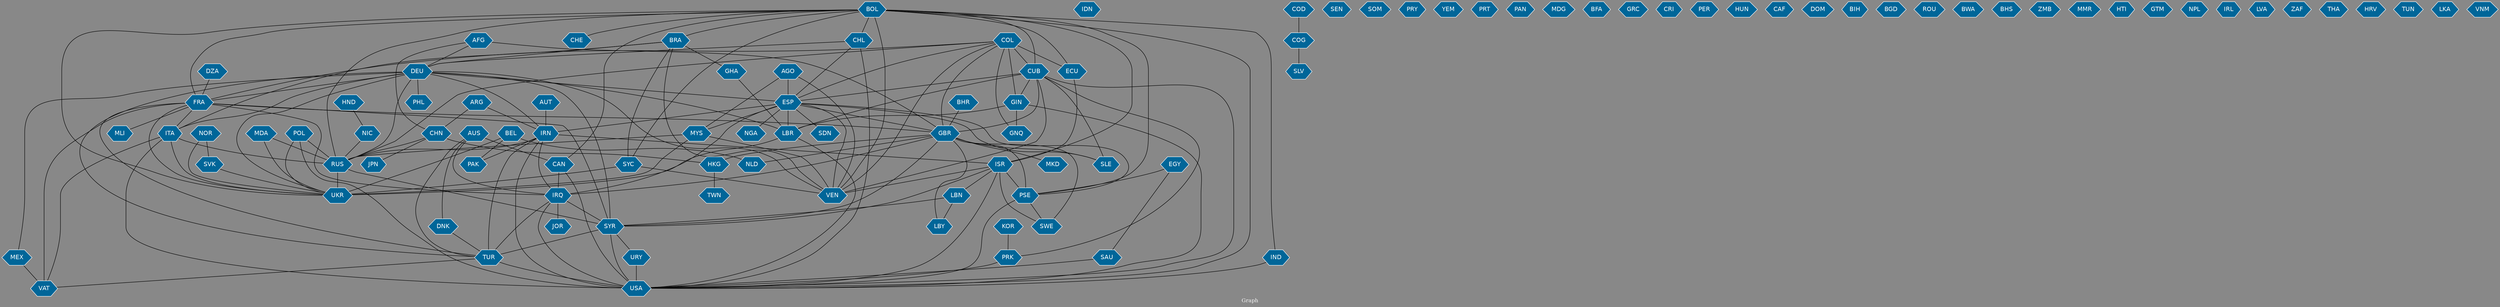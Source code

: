 // Countries together in item graph
graph {
	graph [bgcolor="#888888" fontcolor=white fontsize=12 label="Graph" outputorder=edgesfirst overlap=prism]
	node [color=white fillcolor="#006699" fontcolor=white fontname=Helvetica shape=hexagon style=filled]
	edge [arrowhead=open color=black fontcolor=white fontname=Courier fontsize=12]
		CAN [label=CAN]
		USA [label=USA]
		ITA [label=ITA]
		GBR [label=GBR]
		PSE [label=PSE]
		BRA [label=BRA]
		ESP [label=ESP]
		EGY [label=EGY]
		DEU [label=DEU]
		BOL [label=BOL]
		UKR [label=UKR]
		HKG [label=HKG]
		ARG [label=ARG]
		IDN [label=IDN]
		LBY [label=LBY]
		LBN [label=LBN]
		CHN [label=CHN]
		RUS [label=RUS]
		COL [label=COL]
		LBR [label=LBR]
		MEX [label=MEX]
		TUR [label=TUR]
		COD [label=COD]
		COG [label=COG]
		CHL [label=CHL]
		URY [label=URY]
		ISR [label=ISR]
		IRQ [label=IRQ]
		VAT [label=VAT]
		SEN [label=SEN]
		SOM [label=SOM]
		JPN [label=JPN]
		PRY [label=PRY]
		MLI [label=MLI]
		AFG [label=AFG]
		AUS [label=AUS]
		YEM [label=YEM]
		CUB [label=CUB]
		FRA [label=FRA]
		VEN [label=VEN]
		SYR [label=SYR]
		PRK [label=PRK]
		IND [label=IND]
		JOR [label=JOR]
		PRT [label=PRT]
		BEL [label=BEL]
		NLD [label=NLD]
		DNK [label=DNK]
		PAN [label=PAN]
		MDG [label=MDG]
		POL [label=POL]
		BFA [label=BFA]
		GRC [label=GRC]
		NGA [label=NGA]
		CRI [label=CRI]
		PER [label=PER]
		SYC [label=SYC]
		HUN [label=HUN]
		CAF [label=CAF]
		KOR [label=KOR]
		GIN [label=GIN]
		DOM [label=DOM]
		BIH [label=BIH]
		SDN [label=SDN]
		GHA [label=GHA]
		ECU [label=ECU]
		SWE [label=SWE]
		BGD [label=BGD]
		NIC [label=NIC]
		HND [label=HND]
		IRN [label=IRN]
		CHE [label=CHE]
		PAK [label=PAK]
		SAU [label=SAU]
		ROU [label=ROU]
		NOR [label=NOR]
		BWA [label=BWA]
		BHS [label=BHS]
		MYS [label=MYS]
		ZMB [label=ZMB]
		BHR [label=BHR]
		MMR [label=MMR]
		HTI [label=HTI]
		AUT [label=AUT]
		AGO [label=AGO]
		SLE [label=SLE]
		SLV [label=SLV]
		DZA [label=DZA]
		GTM [label=GTM]
		NPL [label=NPL]
		IRL [label=IRL]
		LVA [label=LVA]
		TWN [label=TWN]
		MKD [label=MKD]
		PHL [label=PHL]
		GNQ [label=GNQ]
		SVK [label=SVK]
		ZAF [label=ZAF]
		MDA [label=MDA]
		THA [label=THA]
		HRV [label=HRV]
		TUN [label=TUN]
		LKA [label=LKA]
		VNM [label=VNM]
			COL -- ESP [weight=1]
			COL -- ECU [weight=3]
			ESP -- PSE [weight=1]
			SYR -- TUR [weight=15]
			ESP -- SLE [weight=1]
			DEU -- MEX [weight=1]
			CAN -- USA [weight=3]
			NIC -- RUS [weight=1]
			URY -- USA [weight=2]
			HND -- NIC [weight=2]
			BOL -- CAN [weight=1]
			AUT -- IRN [weight=1]
			ITA -- RUS [weight=3]
			MYS -- RUS [weight=1]
			AFG -- GBR [weight=2]
			TUR -- VAT [weight=1]
			ESP -- IRN [weight=1]
			AUS -- IRQ [weight=1]
			ESP -- SDN [weight=1]
			BOL -- IND [weight=1]
			AGO -- ESP [weight=1]
			DZA -- FRA [weight=1]
			IRN -- ISR [weight=1]
			LBR -- USA [weight=1]
			BOL -- ECU [weight=1]
			GBR -- PSE [weight=3]
			CUB -- SLE [weight=1]
			ITA -- UKR [weight=2]
			BOL -- CUB [weight=4]
			TUR -- USA [weight=4]
			FRA -- MLI [weight=1]
			PRK -- USA [weight=4]
			DEU -- SYR [weight=1]
			ARG -- CHN [weight=1]
			DEU -- ESP [weight=1]
			AGO -- MYS [weight=1]
			ISR -- LBN [weight=1]
			BEL -- PAK [weight=1]
			COL -- RUS [weight=1]
			ISR -- VEN [weight=1]
			NOR -- UKR [weight=1]
			AFG -- DEU [weight=1]
			PSE -- SWE [weight=5]
			AGO -- VEN [weight=1]
			KOR -- PRK [weight=3]
			DEU -- RUS [weight=1]
			COL -- CUB [weight=11]
			ESP -- NGA [weight=3]
			COL -- FRA [weight=1]
			COL -- GIN [weight=2]
			EGY -- PSE [weight=3]
			AUS -- CAN [weight=1]
			RUS -- SYR [weight=1]
			IND -- USA [weight=1]
			ARG -- IRN [weight=1]
			DEU -- ITA [weight=1]
			GIN -- USA [weight=1]
			GBR -- HKG [weight=1]
			COL -- VEN [weight=1]
			GBR -- LBY [weight=1]
			ITA -- VAT [weight=1]
			GBR -- SLE [weight=2]
			SYC -- UKR [weight=1]
			CHL -- ESP [weight=1]
			CHN -- JPN [weight=1]
			CUB -- LBR [weight=1]
			PSE -- USA [weight=1]
			GBR -- SWE [weight=1]
			IRQ -- SYR [weight=12]
			ESP -- MYS [weight=1]
			LBN -- SYR [weight=1]
			ISR -- USA [weight=2]
			LBN -- LBY [weight=2]
			CHL -- DEU [weight=1]
			MYS -- UKR [weight=1]
			AUS -- DNK [weight=2]
			CHL -- USA [weight=1]
			POL -- USA [weight=1]
			GBR -- IRQ [weight=3]
			BOL -- USA [weight=1]
			COG -- SLV [weight=1]
			GBR -- SYR [weight=1]
			ISR -- SWE [weight=2]
			IRN -- RUS [weight=2]
			DEU -- FRA [weight=1]
			ISR -- PSE [weight=17]
			FRA -- GBR [weight=1]
			BOL -- SYC [weight=1]
			FRA -- ITA [weight=1]
			IRN -- IRQ [weight=3]
			BHR -- GBR [weight=1]
			ESP -- LBR [weight=2]
			DNK -- TUR [weight=2]
			BRA -- ITA [weight=1]
			GBR -- MKD [weight=2]
			BOL -- VEN [weight=2]
			ESP -- VEN [weight=1]
			MYS -- VEN [weight=1]
			BOL -- ISR [weight=1]
			MDA -- UKR [weight=1]
			FRA -- SYR [weight=1]
			BOL -- UKR [weight=2]
			GBR -- NLD [weight=1]
			POL -- UKR [weight=2]
			RUS -- UKR [weight=22]
			ITA -- USA [weight=1]
			ECU -- ISR [weight=2]
			IRN -- USA [weight=2]
			IRN -- TUR [weight=1]
			ESP -- GBR [weight=1]
			BOL -- RUS [weight=1]
			BRA -- SYC [weight=1]
			POL -- RUS [weight=2]
			LBR -- UKR [weight=1]
			MEX -- VAT [weight=2]
			IRN -- PAK [weight=1]
			DEU -- PHL [weight=1]
			BEL -- UKR [weight=1]
			GIN -- LBR [weight=1]
			CUB -- VEN [weight=2]
			DEU -- IRN [weight=1]
			SYR -- USA [weight=4]
			DEU -- UKR [weight=2]
			DEU -- VEN [weight=1]
			EGY -- SAU [weight=1]
			BOL -- BRA [weight=2]
			GHA -- LBR [weight=1]
			ISR -- SYR [weight=1]
			AFG -- CHN [weight=1]
			BOL -- CHE [weight=1]
			GIN -- GNQ [weight=2]
			IRQ -- USA [weight=3]
			NOR -- SVK [weight=1]
			FRA -- IRQ [weight=1]
			BOL -- FRA [weight=1]
			FRA -- VAT [weight=1]
			FRA -- TUR [weight=1]
			IRQ -- JOR [weight=1]
			COL -- GNQ [weight=2]
			MDA -- RUS [weight=1]
			DEU -- TUR [weight=1]
			AUS -- TUR [weight=2]
			BRA -- GHA [weight=1]
			DEU -- LBR [weight=1]
			CHN -- RUS [weight=3]
			SYC -- VEN [weight=3]
			SVK -- UKR [weight=1]
			CUB -- USA [weight=5]
			BOL -- PSE [weight=1]
			BRA -- VEN [weight=1]
			ESP -- IRQ [weight=3]
			CUB -- PRK [weight=1]
			CUB -- GIN [weight=1]
			CUB -- GBR [weight=1]
			BOL -- CHL [weight=2]
			CAN -- IRQ [weight=2]
			COD -- COG [weight=1]
			COL -- GBR [weight=1]
			HKG -- TWN [weight=1]
			BEL -- NLD [weight=1]
			IRQ -- TUR [weight=3]
			FRA -- UKR [weight=1]
			BRA -- DEU [weight=1]
			SYR -- URY [weight=2]
			CUB -- ESP [weight=1]
			CHN -- HKG [weight=7]
			SAU -- USA [weight=1]
}